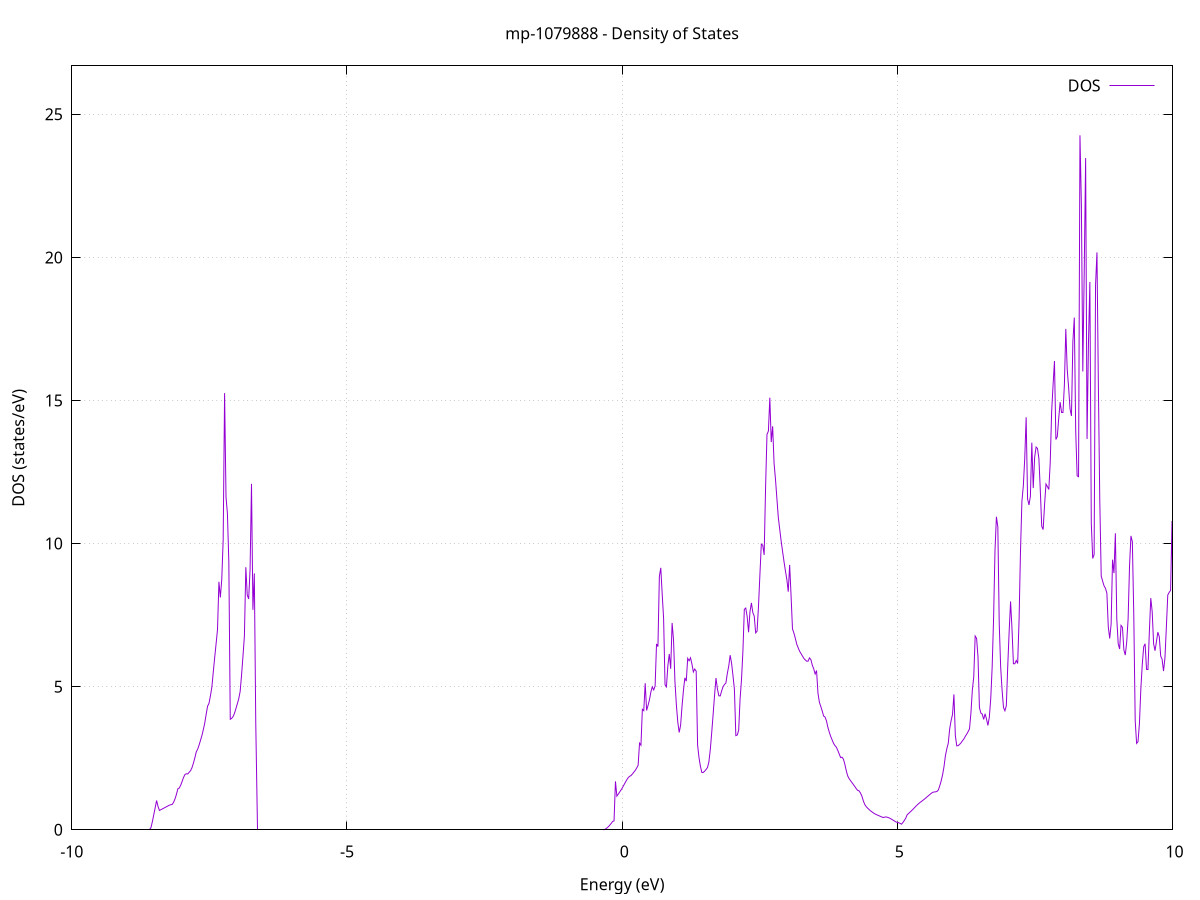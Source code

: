 set title 'mp-1079888 - Density of States'
set xlabel 'Energy (eV)'
set ylabel 'DOS (states/eV)'
set grid
set xrange [-10:10]
set yrange [0:26.694]
set xzeroaxis lt -1
set terminal png size 800,600
set output 'mp-1079888_dos_gnuplot.png'
plot '-' using 1:2 with lines title 'DOS'
-29.327800 0.000000
-29.302000 0.000000
-29.276300 0.000000
-29.250600 0.000000
-29.224800 0.000000
-29.199100 0.000000
-29.173400 0.000000
-29.147600 0.000000
-29.121900 0.000000
-29.096200 0.000000
-29.070400 0.000000
-29.044700 0.000000
-29.019000 0.000000
-28.993200 0.000000
-28.967500 0.000000
-28.941800 0.000000
-28.916000 0.000000
-28.890300 0.000000
-28.864600 0.000000
-28.838800 0.000000
-28.813100 0.000000
-28.787400 0.000000
-28.761600 0.000000
-28.735900 0.000000
-28.710200 0.000000
-28.684400 0.000000
-28.658700 0.000000
-28.633000 0.000000
-28.607200 0.000000
-28.581500 0.000000
-28.555800 0.000000
-28.530000 0.000000
-28.504300 0.000000
-28.478600 0.000000
-28.452900 0.000000
-28.427100 0.000000
-28.401400 0.000000
-28.375700 0.000000
-28.349900 0.000000
-28.324200 0.000000
-28.298500 0.000000
-28.272700 0.000000
-28.247000 0.000000
-28.221300 0.000000
-28.195500 0.000000
-28.169800 0.000000
-28.144100 0.000000
-28.118300 0.000000
-28.092600 0.000000
-28.066900 0.000000
-28.041100 0.000000
-28.015400 0.000000
-27.989700 0.000000
-27.963900 0.000000
-27.938200 0.000000
-27.912500 0.000000
-27.886700 0.000000
-27.861000 0.000000
-27.835300 0.000000
-27.809500 0.000000
-27.783800 0.000000
-27.758100 0.000000
-27.732300 0.000000
-27.706600 0.000000
-27.680900 0.000000
-27.655100 0.000000
-27.629400 0.000000
-27.603700 0.000000
-27.578000 0.000000
-27.552200 0.000000
-27.526500 0.000000
-27.500800 0.000000
-27.475000 0.000000
-27.449300 0.000000
-27.423600 0.000000
-27.397800 0.000000
-27.372100 0.000000
-27.346400 0.000000
-27.320600 0.000000
-27.294900 0.000000
-27.269200 0.000000
-27.243400 0.000000
-27.217700 0.000000
-27.192000 0.000000
-27.166200 0.000000
-27.140500 0.000000
-27.114800 0.000000
-27.089000 0.000000
-27.063300 0.000000
-27.037600 0.000000
-27.011800 0.000000
-26.986100 36.687000
-26.960400 0.000000
-26.934600 0.000000
-26.908900 52.668800
-26.883200 40.548300
-26.857400 65.509100
-26.831700 0.000000
-26.806000 0.000000
-26.780200 0.000000
-26.754500 0.000000
-26.728800 0.000000
-26.703100 137.038200
-26.677300 103.088800
-26.651600 95.993800
-26.625900 0.000000
-26.600100 0.000000
-26.574400 34.511400
-26.548700 50.855700
-26.522900 176.183800
-26.497200 0.000000
-26.471500 0.000000
-26.445700 0.000000
-26.420000 0.000000
-26.394300 0.000000
-26.368500 0.000000
-26.342800 0.000000
-26.317100 0.000000
-26.291300 0.000000
-26.265600 0.000000
-26.239900 0.000000
-26.214100 0.000000
-26.188400 0.000000
-26.162700 0.000000
-26.136900 0.000000
-26.111200 0.000000
-26.085500 0.000000
-26.059700 0.000000
-26.034000 0.000000
-26.008300 0.000000
-25.982500 0.000000
-25.956800 0.000000
-25.931100 0.000000
-25.905300 0.000000
-25.879600 0.000000
-25.853900 0.000000
-25.828200 0.000000
-25.802400 0.000000
-25.776700 0.000000
-25.751000 0.000000
-25.725200 0.000000
-25.699500 0.000000
-25.673800 0.000000
-25.648000 0.000000
-25.622300 0.000000
-25.596600 0.000000
-25.570800 0.000000
-25.545100 0.000000
-25.519400 0.000000
-25.493600 0.000000
-25.467900 0.000000
-25.442200 0.000000
-25.416400 0.000000
-25.390700 0.000000
-25.365000 0.000000
-25.339200 0.000000
-25.313500 0.000000
-25.287800 0.000000
-25.262000 0.000000
-25.236300 0.000000
-25.210600 0.000000
-25.184800 0.000000
-25.159100 0.000000
-25.133400 0.000000
-25.107600 0.000000
-25.081900 0.000000
-25.056200 0.000000
-25.030400 0.000000
-25.004700 0.000000
-24.979000 0.000000
-24.953300 0.000000
-24.927500 0.000000
-24.901800 0.000000
-24.876100 0.000000
-24.850300 0.000000
-24.824600 0.000000
-24.798900 0.000000
-24.773100 0.000000
-24.747400 0.000000
-24.721700 0.000000
-24.695900 0.000000
-24.670200 0.000000
-24.644500 0.000000
-24.618700 0.000000
-24.593000 0.000000
-24.567300 0.000000
-24.541500 0.000000
-24.515800 0.000000
-24.490100 0.000000
-24.464300 0.000000
-24.438600 0.000000
-24.412900 0.000000
-24.387100 0.000000
-24.361400 0.000000
-24.335700 0.000000
-24.309900 0.000000
-24.284200 0.000000
-24.258500 0.000000
-24.232700 0.000000
-24.207000 0.000000
-24.181300 0.000000
-24.155500 0.000000
-24.129800 0.000000
-24.104100 0.000000
-24.078400 0.000000
-24.052600 0.000000
-24.026900 0.000000
-24.001200 0.000000
-23.975400 0.000000
-23.949700 0.000000
-23.924000 0.000000
-23.898200 0.000000
-23.872500 0.000000
-23.846800 0.000000
-23.821000 0.000000
-23.795300 0.000000
-23.769600 0.000000
-23.743800 0.000000
-23.718100 0.000000
-23.692400 0.000000
-23.666600 0.000000
-23.640900 0.000000
-23.615200 0.000000
-23.589400 0.000000
-23.563700 0.000000
-23.538000 0.000000
-23.512200 0.000000
-23.486500 0.000000
-23.460800 0.000000
-23.435000 0.000000
-23.409300 0.000000
-23.383600 0.000000
-23.357800 0.000000
-23.332100 0.000000
-23.306400 0.000000
-23.280600 0.000000
-23.254900 0.000000
-23.229200 0.000000
-23.203500 0.000000
-23.177700 0.000000
-23.152000 0.000000
-23.126300 0.000000
-23.100500 0.000000
-23.074800 0.000000
-23.049100 0.000000
-23.023300 0.000000
-22.997600 0.000000
-22.971900 0.000000
-22.946100 0.000000
-22.920400 0.000000
-22.894700 0.000000
-22.868900 0.000000
-22.843200 0.000000
-22.817500 0.000000
-22.791700 0.000000
-22.766000 0.000000
-22.740300 0.000000
-22.714500 0.000000
-22.688800 0.000000
-22.663100 0.000000
-22.637300 0.000000
-22.611600 0.000000
-22.585900 0.000000
-22.560100 0.000000
-22.534400 0.000000
-22.508700 0.000000
-22.482900 0.000000
-22.457200 0.000000
-22.431500 0.000000
-22.405700 0.000000
-22.380000 0.000000
-22.354300 0.000000
-22.328600 0.000000
-22.302800 0.000000
-22.277100 0.000000
-22.251400 0.000000
-22.225600 0.000000
-22.199900 0.000000
-22.174200 0.000000
-22.148400 0.000000
-22.122700 0.000000
-22.097000 0.000000
-22.071200 0.000000
-22.045500 0.000000
-22.019800 0.000000
-21.994000 0.000000
-21.968300 0.000000
-21.942600 0.000000
-21.916800 0.000000
-21.891100 0.000000
-21.865400 0.000000
-21.839600 0.000000
-21.813900 0.000000
-21.788200 0.000000
-21.762400 0.000000
-21.736700 0.000000
-21.711000 0.000000
-21.685200 0.000000
-21.659500 0.000000
-21.633800 0.000000
-21.608000 0.000000
-21.582300 0.000000
-21.556600 0.000000
-21.530800 0.000000
-21.505100 0.000000
-21.479400 0.000000
-21.453700 0.000000
-21.427900 0.000000
-21.402200 0.000000
-21.376500 0.000000
-21.350700 0.000000
-21.325000 0.000000
-21.299300 0.000000
-21.273500 0.000000
-21.247800 0.000000
-21.222100 0.000000
-21.196300 0.000000
-21.170600 0.000000
-21.144900 0.000000
-21.119100 0.000000
-21.093400 0.000000
-21.067700 0.000000
-21.041900 0.000000
-21.016200 0.000000
-20.990500 0.000000
-20.964700 0.000000
-20.939000 0.000000
-20.913300 0.000000
-20.887500 0.000000
-20.861800 0.000000
-20.836100 0.000000
-20.810300 0.000000
-20.784600 0.000000
-20.758900 0.000000
-20.733100 0.000000
-20.707400 0.000000
-20.681700 0.000000
-20.655900 0.000000
-20.630200 0.000000
-20.604500 0.000000
-20.578800 0.000000
-20.553000 0.000000
-20.527300 0.000000
-20.501600 0.000000
-20.475800 0.000000
-20.450100 0.000000
-20.424400 0.000000
-20.398600 0.000000
-20.372900 0.000000
-20.347200 0.000000
-20.321400 0.000000
-20.295700 0.000000
-20.270000 0.000000
-20.244200 0.000000
-20.218500 0.000000
-20.192800 0.000000
-20.167000 0.000000
-20.141300 0.000000
-20.115600 0.000000
-20.089800 0.000000
-20.064100 0.000000
-20.038400 0.000000
-20.012600 0.000000
-19.986900 0.000000
-19.961200 0.000000
-19.935400 0.000000
-19.909700 0.000000
-19.884000 0.000000
-19.858200 0.000000
-19.832500 0.000000
-19.806800 0.000000
-19.781000 0.000000
-19.755300 0.000000
-19.729600 0.000000
-19.703900 0.000000
-19.678100 0.000000
-19.652400 0.000000
-19.626700 0.000000
-19.600900 0.000000
-19.575200 0.000000
-19.549500 0.000000
-19.523700 0.000000
-19.498000 0.000000
-19.472300 0.000000
-19.446500 0.000000
-19.420800 0.000000
-19.395100 0.000000
-19.369300 0.000000
-19.343600 0.000000
-19.317900 0.000000
-19.292100 0.000000
-19.266400 0.000000
-19.240700 0.000000
-19.214900 0.000000
-19.189200 0.000000
-19.163500 0.000000
-19.137700 0.000000
-19.112000 0.000000
-19.086300 0.000000
-19.060500 0.000000
-19.034800 0.000000
-19.009100 0.000000
-18.983300 0.000000
-18.957600 0.000000
-18.931900 0.000000
-18.906100 0.000000
-18.880400 0.000000
-18.854700 0.000000
-18.829000 0.000000
-18.803200 0.000000
-18.777500 0.000000
-18.751800 0.000000
-18.726000 0.000000
-18.700300 0.000000
-18.674600 0.000000
-18.648800 0.000000
-18.623100 0.000000
-18.597400 0.000000
-18.571600 0.000000
-18.545900 0.000000
-18.520200 0.000000
-18.494400 0.000000
-18.468700 0.000000
-18.443000 0.000000
-18.417200 0.000000
-18.391500 0.000000
-18.365800 0.000000
-18.340000 0.000000
-18.314300 0.000000
-18.288600 0.000000
-18.262800 0.000000
-18.237100 0.000000
-18.211400 0.000000
-18.185600 0.000000
-18.159900 0.000000
-18.134200 0.000000
-18.108400 0.000000
-18.082700 0.000000
-18.057000 0.000000
-18.031200 0.000000
-18.005500 0.000000
-17.979800 0.000000
-17.954000 0.000000
-17.928300 0.000000
-17.902600 0.000000
-17.876900 0.000000
-17.851100 0.000000
-17.825400 0.000000
-17.799700 0.000000
-17.773900 0.000000
-17.748200 0.000000
-17.722500 0.000000
-17.696700 0.000000
-17.671000 0.000000
-17.645300 0.000000
-17.619500 0.000000
-17.593800 0.000000
-17.568100 0.000000
-17.542300 0.000000
-17.516600 0.000000
-17.490900 0.000000
-17.465100 0.000000
-17.439400 0.000000
-17.413700 0.000000
-17.387900 0.000000
-17.362200 0.000000
-17.336500 0.000000
-17.310700 0.000000
-17.285000 0.000000
-17.259300 0.000000
-17.233500 0.000000
-17.207800 0.000000
-17.182100 0.000000
-17.156300 0.000000
-17.130600 0.000000
-17.104900 0.000000
-17.079100 0.000000
-17.053400 0.000000
-17.027700 0.000000
-17.002000 0.000000
-16.976200 0.000000
-16.950500 0.000000
-16.924800 0.000000
-16.899000 0.000000
-16.873300 0.000000
-16.847600 0.000000
-16.821800 0.000000
-16.796100 0.000000
-16.770400 0.000000
-16.744600 0.000000
-16.718900 0.000000
-16.693200 0.000000
-16.667400 0.000000
-16.641700 0.000000
-16.616000 0.000000
-16.590200 0.000000
-16.564500 0.000000
-16.538800 0.000000
-16.513000 0.000000
-16.487300 0.000000
-16.461600 0.000000
-16.435800 0.000000
-16.410100 0.000000
-16.384400 0.000000
-16.358600 0.000000
-16.332900 0.000000
-16.307200 0.000000
-16.281400 0.000000
-16.255700 0.000000
-16.230000 0.000000
-16.204200 0.000000
-16.178500 0.000000
-16.152800 0.000000
-16.127100 0.000000
-16.101300 0.000000
-16.075600 0.000000
-16.049900 0.000000
-16.024100 0.000000
-15.998400 0.000000
-15.972700 0.000000
-15.946900 0.000000
-15.921200 0.000000
-15.895500 0.000000
-15.869700 0.000000
-15.844000 0.000000
-15.818300 0.000000
-15.792500 0.000000
-15.766800 0.000000
-15.741100 0.000000
-15.715300 0.000000
-15.689600 0.000000
-15.663900 0.000000
-15.638100 0.000000
-15.612400 0.000000
-15.586700 0.000000
-15.560900 0.000000
-15.535200 0.000000
-15.509500 0.000000
-15.483700 0.000000
-15.458000 0.000000
-15.432300 0.000000
-15.406500 0.000000
-15.380800 0.000000
-15.355100 0.000000
-15.329300 0.000000
-15.303600 0.000000
-15.277900 0.000000
-15.252200 0.000000
-15.226400 0.000000
-15.200700 0.000000
-15.175000 0.000000
-15.149200 0.000000
-15.123500 0.000000
-15.097800 0.000000
-15.072000 0.000000
-15.046300 0.000000
-15.020600 0.000000
-14.994800 0.000000
-14.969100 0.000000
-14.943400 0.000000
-14.917600 0.000000
-14.891900 0.000000
-14.866200 0.000000
-14.840400 0.000000
-14.814700 0.000000
-14.789000 0.000000
-14.763200 0.000000
-14.737500 0.000000
-14.711800 0.000000
-14.686000 0.000000
-14.660300 0.000000
-14.634600 0.000000
-14.608800 0.000000
-14.583100 0.000000
-14.557400 0.000000
-14.531600 0.000000
-14.505900 0.000000
-14.480200 0.000000
-14.454400 0.000000
-14.428700 0.000000
-14.403000 0.000000
-14.377300 0.000000
-14.351500 0.000000
-14.325800 0.000000
-14.300100 0.000000
-14.274300 0.000000
-14.248600 0.000000
-14.222900 0.000000
-14.197100 0.000000
-14.171400 0.000000
-14.145700 0.000000
-14.119900 0.000000
-14.094200 0.000000
-14.068500 0.000000
-14.042700 0.000000
-14.017000 0.000000
-13.991300 0.000000
-13.965500 0.000000
-13.939800 0.000000
-13.914100 0.000000
-13.888300 0.000000
-13.862600 0.000000
-13.836900 0.000000
-13.811100 0.000000
-13.785400 0.000000
-13.759700 0.000000
-13.733900 0.000000
-13.708200 0.000000
-13.682500 0.000000
-13.656700 0.000000
-13.631000 0.000000
-13.605300 0.000000
-13.579500 0.000000
-13.553800 0.000000
-13.528100 0.000000
-13.502400 0.000000
-13.476600 0.000000
-13.450900 0.000000
-13.425200 0.000000
-13.399400 0.000000
-13.373700 0.000000
-13.348000 0.000000
-13.322200 0.000000
-13.296500 0.000000
-13.270800 0.000000
-13.245000 0.000000
-13.219300 0.000000
-13.193600 0.000000
-13.167800 0.000000
-13.142100 0.000000
-13.116400 0.000000
-13.090600 0.000000
-13.064900 0.000000
-13.039200 0.000000
-13.013400 0.000000
-12.987700 0.000000
-12.962000 0.000000
-12.936200 0.000000
-12.910500 0.000000
-12.884800 0.000000
-12.859000 0.000000
-12.833300 0.000000
-12.807600 0.000000
-12.781800 0.000000
-12.756100 0.000000
-12.730400 0.000000
-12.704600 0.000000
-12.678900 0.000000
-12.653200 0.000000
-12.627500 0.000000
-12.601700 0.000000
-12.576000 0.000000
-12.550300 0.000000
-12.524500 0.000000
-12.498800 0.000000
-12.473100 0.000000
-12.447300 0.000000
-12.421600 0.000000
-12.395900 0.000000
-12.370100 0.000000
-12.344400 0.000000
-12.318700 0.000000
-12.292900 0.000000
-12.267200 0.000000
-12.241500 0.000000
-12.215700 0.000000
-12.190000 0.000000
-12.164300 0.000000
-12.138500 0.000000
-12.112800 0.000000
-12.087100 0.000000
-12.061300 0.000000
-12.035600 0.000000
-12.009900 0.000000
-11.984100 0.000000
-11.958400 0.000000
-11.932700 0.000000
-11.906900 0.000000
-11.881200 0.000000
-11.855500 0.000000
-11.829700 0.000000
-11.804000 0.000000
-11.778300 0.000000
-11.752600 0.000000
-11.726800 0.000000
-11.701100 0.000000
-11.675400 0.000000
-11.649600 0.000000
-11.623900 0.000000
-11.598200 0.000000
-11.572400 0.000000
-11.546700 0.000000
-11.521000 0.000000
-11.495200 0.000000
-11.469500 0.000000
-11.443800 0.000000
-11.418000 0.000000
-11.392300 0.000000
-11.366600 0.000000
-11.340800 0.000000
-11.315100 0.000000
-11.289400 0.000000
-11.263600 0.000000
-11.237900 0.000000
-11.212200 0.000000
-11.186400 0.000000
-11.160700 0.000000
-11.135000 0.000000
-11.109200 0.000000
-11.083500 0.000000
-11.057800 0.000000
-11.032000 0.000000
-11.006300 0.000000
-10.980600 0.000000
-10.954800 0.000000
-10.929100 0.000000
-10.903400 0.000000
-10.877700 0.000000
-10.851900 0.000000
-10.826200 0.000000
-10.800500 0.000000
-10.774700 0.000000
-10.749000 0.000000
-10.723300 0.000000
-10.697500 0.000000
-10.671800 0.000000
-10.646100 0.000000
-10.620300 0.000000
-10.594600 0.000000
-10.568900 0.000000
-10.543100 0.000000
-10.517400 0.000000
-10.491700 0.000000
-10.465900 0.000000
-10.440200 0.000000
-10.414500 0.000000
-10.388700 0.000000
-10.363000 0.000000
-10.337300 0.000000
-10.311500 0.000000
-10.285800 0.000000
-10.260100 0.000000
-10.234300 0.000000
-10.208600 0.000000
-10.182900 0.000000
-10.157100 0.000000
-10.131400 0.000000
-10.105700 0.000000
-10.079900 0.000000
-10.054200 0.000000
-10.028500 0.000000
-10.002800 0.000000
-9.977000 0.000000
-9.951300 0.000000
-9.925600 0.000000
-9.899800 0.000000
-9.874100 0.000000
-9.848400 0.000000
-9.822600 0.000000
-9.796900 0.000000
-9.771200 0.000000
-9.745400 0.000000
-9.719700 0.000000
-9.694000 0.000000
-9.668200 0.000000
-9.642500 0.000000
-9.616800 0.000000
-9.591000 0.000000
-9.565300 0.000000
-9.539600 0.000000
-9.513800 0.000000
-9.488100 0.000000
-9.462400 0.000000
-9.436600 0.000000
-9.410900 0.000000
-9.385200 0.000000
-9.359400 0.000000
-9.333700 0.000000
-9.308000 0.000000
-9.282200 0.000000
-9.256500 0.000000
-9.230800 0.000000
-9.205000 0.000000
-9.179300 0.000000
-9.153600 0.000000
-9.127900 0.000000
-9.102100 0.000000
-9.076400 0.000000
-9.050700 0.000000
-9.024900 0.000000
-8.999200 0.000000
-8.973500 0.000000
-8.947700 0.000000
-8.922000 0.000000
-8.896300 0.000000
-8.870500 0.000000
-8.844800 0.000000
-8.819100 0.000000
-8.793300 0.000000
-8.767600 0.000000
-8.741900 0.000000
-8.716100 0.000000
-8.690400 0.000000
-8.664700 0.000000
-8.638900 0.000000
-8.613200 0.000000
-8.587500 0.000000
-8.561700 0.074500
-8.536000 0.280900
-8.510300 0.528000
-8.484500 0.775300
-8.458800 1.022700
-8.433100 0.814500
-8.407300 0.674700
-8.381600 0.701100
-8.355900 0.727500
-8.330100 0.753800
-8.304400 0.780200
-8.278700 0.806600
-8.253000 0.832900
-8.227200 0.859300
-8.201500 0.875100
-8.175800 0.885600
-8.150000 0.962300
-8.124300 1.080700
-8.098600 1.236600
-8.072800 1.432100
-8.047100 1.457700
-8.021400 1.554400
-7.995600 1.689200
-7.969900 1.828000
-7.944200 1.929100
-7.918400 1.958800
-7.892700 1.950900
-7.867000 2.011000
-7.841200 2.067600
-7.815500 2.171100
-7.789800 2.331100
-7.764000 2.514000
-7.738300 2.721300
-7.712600 2.818800
-7.686800 2.962200
-7.661100 3.126900
-7.635400 3.296200
-7.609600 3.500500
-7.583900 3.732600
-7.558200 4.038600
-7.532400 4.319000
-7.506700 4.419500
-7.481000 4.680700
-7.455200 4.981400
-7.429500 5.507100
-7.403800 6.016000
-7.378000 6.500800
-7.352300 6.996300
-7.326600 8.667000
-7.300900 8.118000
-7.275100 8.742700
-7.249400 10.132300
-7.223700 15.257000
-7.197900 11.627600
-7.172200 11.050800
-7.146500 9.341700
-7.120700 3.861400
-7.095000 3.894100
-7.069300 3.956300
-7.043500 4.069400
-7.017800 4.235000
-6.992100 4.400800
-6.966300 4.581100
-6.940600 4.837400
-6.914900 5.416400
-6.889100 6.078800
-6.863400 6.778800
-6.837700 9.175200
-6.811900 8.202400
-6.786200 8.065900
-6.760500 9.095900
-6.734700 12.088600
-6.709000 7.686200
-6.683300 8.957700
-6.657500 3.755300
-6.631800 0.000000
-6.606100 0.000000
-6.580300 0.000000
-6.554600 0.000000
-6.528900 0.000000
-6.503100 0.000000
-6.477400 0.000000
-6.451700 0.000000
-6.426000 0.000000
-6.400200 0.000000
-6.374500 0.000000
-6.348800 0.000000
-6.323000 0.000000
-6.297300 0.000000
-6.271600 0.000000
-6.245800 0.000000
-6.220100 0.000000
-6.194400 0.000000
-6.168600 0.000000
-6.142900 0.000000
-6.117200 0.000000
-6.091400 0.000000
-6.065700 0.000000
-6.040000 0.000000
-6.014200 0.000000
-5.988500 0.000000
-5.962800 0.000000
-5.937000 0.000000
-5.911300 0.000000
-5.885600 0.000000
-5.859800 0.000000
-5.834100 0.000000
-5.808400 0.000000
-5.782600 0.000000
-5.756900 0.000000
-5.731200 0.000000
-5.705400 0.000000
-5.679700 0.000000
-5.654000 0.000000
-5.628200 0.000000
-5.602500 0.000000
-5.576800 0.000000
-5.551100 0.000000
-5.525300 0.000000
-5.499600 0.000000
-5.473900 0.000000
-5.448100 0.000000
-5.422400 0.000000
-5.396700 0.000000
-5.370900 0.000000
-5.345200 0.000000
-5.319500 0.000000
-5.293700 0.000000
-5.268000 0.000000
-5.242300 0.000000
-5.216500 0.000000
-5.190800 0.000000
-5.165100 0.000000
-5.139300 0.000000
-5.113600 0.000000
-5.087900 0.000000
-5.062100 0.000000
-5.036400 0.000000
-5.010700 0.000000
-4.984900 0.000000
-4.959200 0.000000
-4.933500 0.000000
-4.907700 0.000000
-4.882000 0.000000
-4.856300 0.000000
-4.830500 0.000000
-4.804800 0.000000
-4.779100 0.000000
-4.753300 0.000000
-4.727600 0.000000
-4.701900 0.000000
-4.676200 0.000000
-4.650400 0.000000
-4.624700 0.000000
-4.599000 0.000000
-4.573200 0.000000
-4.547500 0.000000
-4.521800 0.000000
-4.496000 0.000000
-4.470300 0.000000
-4.444600 0.000000
-4.418800 0.000000
-4.393100 0.000000
-4.367400 0.000000
-4.341600 0.000000
-4.315900 0.000000
-4.290200 0.000000
-4.264400 0.000000
-4.238700 0.000000
-4.213000 0.000000
-4.187200 0.000000
-4.161500 0.000000
-4.135800 0.000000
-4.110000 0.000000
-4.084300 0.000000
-4.058600 0.000000
-4.032800 0.000000
-4.007100 0.000000
-3.981400 0.000000
-3.955600 0.000000
-3.929900 0.000000
-3.904200 0.000000
-3.878400 0.000000
-3.852700 0.000000
-3.827000 0.000000
-3.801300 0.000000
-3.775500 0.000000
-3.749800 0.000000
-3.724100 0.000000
-3.698300 0.000000
-3.672600 0.000000
-3.646900 0.000000
-3.621100 0.000000
-3.595400 0.000000
-3.569700 0.000000
-3.543900 0.000000
-3.518200 0.000000
-3.492500 0.000000
-3.466700 0.000000
-3.441000 0.000000
-3.415300 0.000000
-3.389500 0.000000
-3.363800 0.000000
-3.338100 0.000000
-3.312300 0.000000
-3.286600 0.000000
-3.260900 0.000000
-3.235100 0.000000
-3.209400 0.000000
-3.183700 0.000000
-3.157900 0.000000
-3.132200 0.000000
-3.106500 0.000000
-3.080700 0.000000
-3.055000 0.000000
-3.029300 0.000000
-3.003500 0.000000
-2.977800 0.000000
-2.952100 0.000000
-2.926400 0.000000
-2.900600 0.000000
-2.874900 0.000000
-2.849200 0.000000
-2.823400 0.000000
-2.797700 0.000000
-2.772000 0.000000
-2.746200 0.000000
-2.720500 0.000000
-2.694800 0.000000
-2.669000 0.000000
-2.643300 0.000000
-2.617600 0.000000
-2.591800 0.000000
-2.566100 0.000000
-2.540400 0.000000
-2.514600 0.000000
-2.488900 0.000000
-2.463200 0.000000
-2.437400 0.000000
-2.411700 0.000000
-2.386000 0.000000
-2.360200 0.000000
-2.334500 0.000000
-2.308800 0.000000
-2.283000 0.000000
-2.257300 0.000000
-2.231600 0.000000
-2.205800 0.000000
-2.180100 0.000000
-2.154400 0.000000
-2.128600 0.000000
-2.102900 0.000000
-2.077200 0.000000
-2.051500 0.000000
-2.025700 0.000000
-2.000000 0.000000
-1.974300 0.000000
-1.948500 0.000000
-1.922800 0.000000
-1.897100 0.000000
-1.871300 0.000000
-1.845600 0.000000
-1.819900 0.000000
-1.794100 0.000000
-1.768400 0.000000
-1.742700 0.000000
-1.716900 0.000000
-1.691200 0.000000
-1.665500 0.000000
-1.639700 0.000000
-1.614000 0.000000
-1.588300 0.000000
-1.562500 0.000000
-1.536800 0.000000
-1.511100 0.000000
-1.485300 0.000000
-1.459600 0.000000
-1.433900 0.000000
-1.408100 0.000000
-1.382400 0.000000
-1.356700 0.000000
-1.330900 0.000000
-1.305200 0.000000
-1.279500 0.000000
-1.253700 0.000000
-1.228000 0.000000
-1.202300 0.000000
-1.176600 0.000000
-1.150800 0.000000
-1.125100 0.000000
-1.099400 0.000000
-1.073600 0.000000
-1.047900 0.000000
-1.022200 0.000000
-0.996400 0.000000
-0.970700 0.000000
-0.945000 0.000000
-0.919200 0.000000
-0.893500 0.000000
-0.867800 0.000000
-0.842000 0.000000
-0.816300 0.000000
-0.790600 0.000000
-0.764800 0.000000
-0.739100 0.000000
-0.713400 0.000000
-0.687600 0.000000
-0.661900 0.000000
-0.636200 0.000000
-0.610400 0.000000
-0.584700 0.000000
-0.559000 0.000000
-0.533200 0.000000
-0.507500 0.000000
-0.481800 0.000000
-0.456000 0.000000
-0.430300 0.000000
-0.404600 0.000000
-0.378800 0.000000
-0.353100 0.000000
-0.327400 0.003100
-0.301700 0.027600
-0.275900 0.063700
-0.250200 0.109100
-0.224500 0.163000
-0.198700 0.223200
-0.173000 0.289200
-0.147300 0.310400
-0.121500 1.691900
-0.095800 1.174600
-0.070100 1.246900
-0.044300 1.320800
-0.018600 1.396400
0.007100 1.477400
0.032900 1.570100
0.058600 1.660800
0.084300 1.747600
0.110100 1.819900
0.135800 1.870300
0.161500 1.891300
0.187300 1.953300
0.213000 2.015000
0.238700 2.075100
0.264500 2.160600
0.290200 2.252600
0.315900 3.026800
0.341700 2.954600
0.367400 4.211300
0.393100 4.161500
0.418900 5.120200
0.444600 4.169000
0.470300 4.343400
0.496100 4.541000
0.521800 4.812000
0.547500 4.995200
0.573200 4.887700
0.599000 5.019500
0.624700 6.494200
0.650400 6.401000
0.676200 8.850900
0.701900 9.153200
0.727600 8.244600
0.753400 7.381900
0.779100 5.071700
0.804800 4.994700
0.830600 5.732600
0.856300 6.143300
0.882000 5.626700
0.907800 7.226900
0.933500 6.645300
0.959200 5.195900
0.985000 4.371800
1.010700 3.766900
1.036400 3.401500
1.062200 3.651100
1.087900 4.309300
1.113600 4.867400
1.139400 5.310100
1.165100 5.191500
1.190800 5.991000
1.216600 5.903300
1.242300 6.010000
1.268000 5.791800
1.293800 5.514400
1.319500 5.618100
1.345200 5.542700
1.371000 2.959800
1.396700 2.516200
1.422400 2.214600
1.448100 2.002900
1.473900 2.002300
1.499600 2.049900
1.525300 2.107800
1.551100 2.175800
1.576800 2.381000
1.602500 2.816700
1.628300 3.415900
1.654000 4.053800
1.679700 4.713300
1.705500 5.301200
1.731200 4.916700
1.756900 4.680900
1.782700 4.678600
1.808400 4.855400
1.834100 5.002200
1.859900 5.076500
1.885600 5.132100
1.911300 5.465500
1.937100 5.720600
1.962800 6.099700
1.988500 5.820600
2.014300 5.382800
2.040000 4.902500
2.065700 3.290700
2.091500 3.310700
2.117200 3.474600
2.142900 4.566500
2.168700 5.248700
2.194400 6.241200
2.220100 7.704000
2.245900 7.748300
2.271600 7.452400
2.297300 6.903100
2.323000 7.624100
2.348800 7.929000
2.374500 7.590400
2.400200 7.464500
2.426000 6.881300
2.451700 6.937700
2.477400 7.811100
2.503200 8.913700
2.528900 9.983200
2.554600 9.945900
2.580400 9.605600
2.606100 11.956300
2.631800 13.817900
2.657600 13.930600
2.683300 15.099500
2.709000 13.549700
2.734800 14.099100
2.760500 12.810000
2.786200 12.247700
2.812000 11.573100
2.837700 10.912500
2.863400 10.496900
2.889200 10.090700
2.914900 9.728900
2.940600 9.376600
2.966400 9.050700
2.992100 8.754300
3.017800 8.319300
3.043600 9.255700
3.069300 8.185600
3.095000 7.018900
3.120800 6.877000
3.146500 6.691500
3.172200 6.486500
3.197900 6.361400
3.223700 6.243700
3.249400 6.159700
3.275100 6.075700
3.300900 5.991700
3.326600 5.937400
3.352300 5.891600
3.378100 5.890800
3.403800 6.005900
3.429500 5.946400
3.455300 5.751000
3.481000 5.623700
3.506700 5.443600
3.532500 5.564900
3.558200 4.774900
3.583900 4.455000
3.609700 4.308600
3.635400 4.152100
3.661100 3.975500
3.686900 3.936900
3.712600 3.807100
3.738300 3.578900
3.764100 3.408900
3.789800 3.261000
3.815500 3.140500
3.841300 3.018700
3.867000 2.942300
3.892700 2.883500
3.918500 2.772600
3.944200 2.645600
3.969900 2.523600
3.995700 2.535100
4.021400 2.464800
4.047100 2.285300
4.072900 2.058100
4.098600 1.882800
4.124300 1.787700
4.150000 1.716100
4.175800 1.647300
4.201500 1.581800
4.227200 1.512600
4.253000 1.438600
4.278700 1.376700
4.304400 1.360000
4.330200 1.286500
4.355900 1.177000
4.381600 1.015600
4.407400 0.886200
4.433100 0.811900
4.458800 0.759200
4.484600 0.712000
4.510300 0.668600
4.536000 0.629000
4.561800 0.593300
4.587500 0.561500
4.613200 0.535500
4.639000 0.513900
4.664700 0.492300
4.690400 0.470700
4.716200 0.449100
4.741900 0.429000
4.767600 0.440700
4.793400 0.448900
4.819100 0.437800
4.844800 0.420500
4.870600 0.396800
4.896300 0.368100
4.922000 0.337400
4.947800 0.305700
4.973500 0.275300
4.999200 0.255500
5.024900 0.245000
5.050700 0.222400
5.076400 0.195900
5.102100 0.255900
5.127900 0.326300
5.153600 0.410300
5.179300 0.524200
5.205100 0.569300
5.230800 0.615800
5.256500 0.663600
5.282300 0.712600
5.308000 0.763000
5.333700 0.814600
5.359500 0.864100
5.385200 0.910200
5.410900 0.951800
5.436700 0.988200
5.462400 1.025600
5.488100 1.064900
5.513900 1.106200
5.539600 1.148100
5.565300 1.190000
5.591100 1.231900
5.616800 1.273800
5.642500 1.308800
5.668300 1.320100
5.694000 1.326100
5.719700 1.338200
5.745500 1.389900
5.771200 1.537800
5.796900 1.708900
5.822700 1.924200
5.848400 2.209900
5.874100 2.591100
5.899800 2.835800
5.925600 3.023600
5.951300 3.527600
5.977000 3.811200
6.002800 4.030000
6.028500 4.732700
6.054200 3.292800
6.080000 2.932600
6.105700 2.940900
6.131400 2.983200
6.157200 3.037100
6.182900 3.108600
6.208600 3.171200
6.234400 3.262100
6.260100 3.340000
6.285800 3.428200
6.311600 3.528000
6.337300 4.074000
6.363000 4.879000
6.388800 5.343100
6.414500 6.771400
6.440200 6.688700
6.466000 6.041300
6.491700 4.272300
6.517400 4.079800
6.543200 4.041800
6.568900 3.856000
6.594600 4.053700
6.620400 3.866500
6.646100 3.645700
6.671800 3.931900
6.697600 4.588400
6.723300 5.684800
6.749000 7.379900
6.774700 9.755300
6.800500 10.938600
6.826200 10.586800
6.851900 7.189500
6.877700 5.687500
6.903400 4.887200
6.929100 4.272900
6.954900 4.157600
6.980600 4.332800
7.006300 5.714700
7.032100 6.929500
7.057800 7.978900
7.083500 7.024300
7.109300 5.802900
7.135000 5.801100
7.160700 5.915100
7.186500 5.810800
7.212200 7.334900
7.237900 9.725500
7.263700 11.470200
7.289400 12.014400
7.315100 12.967200
7.340900 14.413300
7.366600 11.563100
7.392300 11.349800
7.418100 11.654800
7.443800 13.527500
7.469500 11.941800
7.495300 13.018100
7.521000 13.373900
7.546700 13.325800
7.572500 12.977800
7.598200 11.858800
7.623900 10.604300
7.649600 10.489300
7.675400 11.356000
7.701100 12.082500
7.726800 11.991200
7.752600 11.892100
7.778300 12.830200
7.804000 14.609800
7.829800 15.533500
7.855500 16.381300
7.881200 13.637400
7.907000 13.745200
7.932700 14.374600
7.958400 14.944800
7.984200 14.582200
8.009900 14.582500
8.035600 15.547600
8.061400 17.502800
8.087100 16.083000
8.112800 15.456700
8.138600 14.695400
8.164300 14.461200
8.190000 17.060400
8.215800 17.896700
8.241500 13.920700
8.267200 12.370300
8.293000 12.338000
8.318700 24.267100
8.344400 21.860100
8.370200 16.014700
8.395900 19.489100
8.421600 23.471100
8.447400 13.656700
8.473100 17.007600
8.498800 19.142500
8.524500 10.716500
8.550300 9.480900
8.576000 9.617600
8.601700 19.025300
8.627500 20.176200
8.653200 15.527000
8.678900 11.488100
8.704700 8.865400
8.730400 8.689400
8.756100 8.525300
8.781900 8.436300
8.807600 8.270600
8.833300 7.091100
8.859100 6.685400
8.884800 7.191000
8.910500 9.438700
8.936300 8.969500
8.962000 10.360000
8.987700 7.368400
9.013500 6.499700
9.039200 6.316800
9.064900 7.143400
9.090700 7.073900
9.116400 6.285600
9.142100 6.105500
9.167900 6.556100
9.193600 7.369600
9.219300 9.224500
9.245100 10.269300
9.270800 10.060500
9.296500 7.491800
9.322300 3.802700
9.348000 3.018500
9.373700 3.079200
9.399400 3.725100
9.425200 4.935800
9.450900 5.778500
9.476600 6.397300
9.502400 6.500000
9.528100 5.603700
9.553800 5.599800
9.579600 6.916100
9.605300 8.095300
9.631000 7.627100
9.656800 6.502200
9.682500 6.257200
9.708200 6.576200
9.734000 6.905800
9.759700 6.750100
9.785400 6.070300
9.811200 5.957300
9.836900 5.546000
9.862600 5.997900
9.888400 7.077900
9.914100 8.203200
9.939800 8.294700
9.965600 8.365900
9.991300 10.790000
10.017000 6.304800
10.042800 4.879600
10.068500 2.628600
10.094200 1.630500
10.120000 1.717900
10.145700 1.952300
10.171400 3.039400
10.197200 4.004800
10.222900 5.294900
10.248600 6.579700
10.274300 6.269200
10.300100 6.453600
10.325800 6.629400
10.351500 6.816000
10.377300 6.151800
10.403000 4.773800
10.428700 3.189500
10.454500 2.320500
10.480200 1.831900
10.505900 1.616100
10.531700 1.416300
10.557400 1.244000
10.583100 0.943900
10.608900 0.715200
10.634600 0.621600
10.660300 0.639200
10.686100 0.671800
10.711800 0.732500
10.737500 0.804600
10.763300 0.892100
10.789000 1.078000
10.814700 1.304500
10.840500 1.536000
10.866200 1.473400
10.891900 1.547000
10.917700 1.605700
10.943400 1.652100
10.969100 1.715400
10.994900 1.764400
11.020600 1.809700
11.046300 1.848400
11.072100 1.859800
11.097800 1.852800
11.123500 1.870400
11.149200 1.922800
11.175000 1.996700
11.200700 2.061600
11.226400 2.121000
11.252200 2.192300
11.277900 2.258800
11.303600 2.325400
11.329400 2.390500
11.355100 2.463400
11.380800 2.585700
11.406600 2.730500
11.432300 2.920000
11.458000 3.183600
11.483800 3.535200
11.509500 5.238800
11.535200 3.658600
11.561000 3.053600
11.586700 2.964100
11.612400 3.012900
11.638200 3.093600
11.663900 3.242600
11.689600 3.394100
11.715400 3.531000
11.741100 3.652900
11.766800 3.767400
11.792600 3.871200
11.818300 3.903200
11.844000 3.936400
11.869800 4.087200
11.895500 4.297200
11.921200 4.736000
11.947000 4.694500
11.972700 4.780500
11.998400 4.830000
12.024100 5.142700
12.049900 4.953600
12.075600 4.801900
12.101300 4.616300
12.127100 4.551200
12.152800 4.480900
12.178500 4.370800
12.204300 4.449900
12.230000 4.365800
12.255700 4.094900
12.281500 4.005400
12.307200 4.035500
12.332900 3.973400
12.358700 3.787600
12.384400 3.583500
12.410100 3.510900
12.435900 3.517700
12.461600 3.445300
12.487300 3.327100
12.513100 3.246700
12.538800 3.263900
12.564500 3.153600
12.590300 3.119300
12.616000 3.234300
12.641700 3.407600
12.667500 3.726400
12.693200 4.100900
12.718900 4.414300
12.744700 4.235700
12.770400 4.154100
12.796100 3.953100
12.821900 3.831600
12.847600 3.692300
12.873300 3.534800
12.899000 3.414300
12.924800 3.359400
12.950500 3.086000
12.976200 3.102600
13.002000 2.905800
13.027700 3.002600
13.053400 3.193200
13.079200 3.257000
13.104900 3.615500
13.130600 3.516500
13.156400 3.026500
13.182100 2.736300
13.207800 2.757800
13.233600 2.892700
13.259300 2.936800
13.285000 2.537700
13.310800 2.601700
13.336500 2.718000
13.362200 2.701900
13.388000 2.601400
13.413700 2.427600
13.439400 2.251100
13.465200 2.134200
13.490900 2.100800
13.516600 2.235000
13.542400 2.497200
13.568100 3.228700
13.593800 3.087200
13.619600 3.736000
13.645300 3.659600
13.671000 3.403000
13.696800 3.319200
13.722500 3.514700
13.748200 3.789800
13.773900 4.046500
13.799700 4.164900
13.825400 4.316300
13.851100 4.780600
13.876900 4.817200
13.902600 5.328400
13.928300 5.934100
13.954100 6.161400
13.979800 6.301500
14.005500 6.136900
14.031300 5.874100
14.057000 6.196300
14.082700 6.093800
14.108500 5.892500
14.134200 6.005900
14.159900 6.149500
14.185700 6.425300
14.211400 6.892800
14.237100 7.131200
14.262900 7.524300
14.288600 7.446100
14.314300 7.677000
14.340100 7.791000
14.365800 7.372400
14.391500 8.174000
14.417300 8.929600
14.443000 8.441400
14.468700 7.600200
14.494500 7.470700
14.520200 7.540300
14.545900 7.693600
14.571700 8.735000
14.597400 7.725400
14.623100 7.762400
14.648800 8.692300
14.674600 9.107300
14.700300 8.356800
14.726000 8.206100
14.751800 8.305800
14.777500 7.567900
14.803200 7.417400
14.829000 7.069900
14.854700 6.477200
14.880400 6.227500
14.906200 6.720400
14.931900 7.981400
14.957600 10.399400
14.983400 8.239600
15.009100 7.500600
15.034800 6.691300
15.060600 6.194800
15.086300 5.618200
15.112000 4.975800
15.137800 4.968800
15.163500 5.342000
15.189200 6.506200
15.215000 5.879200
15.240700 5.829600
15.266400 5.918600
15.292200 6.071100
15.317900 6.263200
15.343600 6.033100
15.369400 5.779500
15.395100 5.603100
15.420800 5.264000
15.446600 5.338200
15.472300 4.664800
15.498000 4.731300
15.523800 4.817500
15.549500 4.928000
15.575200 5.111200
15.600900 5.045000
15.626700 4.823900
15.652400 4.627900
15.678100 4.725700
15.703900 4.880800
15.729600 5.062800
15.755300 4.975700
15.781100 5.424300
15.806800 5.428000
15.832500 5.360100
15.858300 5.399700
15.884000 5.464200
15.909700 5.429300
15.935500 5.352600
15.961200 4.996700
15.986900 4.720600
16.012700 4.833500
16.038400 4.198100
16.064100 3.730500
16.089900 3.636000
16.115600 3.530600
16.141300 3.544900
16.167100 3.636600
16.192800 3.609700
16.218500 3.495500
16.244300 3.363300
16.270000 3.354500
16.295700 3.519000
16.321500 3.627600
16.347200 3.914500
16.372900 4.344800
16.398700 5.239600
16.424400 5.065000
16.450100 4.781200
16.475800 4.574600
16.501600 4.687100
16.527300 4.180700
16.553000 4.112900
16.578800 4.463300
16.604500 4.978400
16.630200 5.321200
16.656000 5.459500
16.681700 5.709300
16.707400 6.138400
16.733200 6.361900
16.758900 5.691900
16.784600 5.907000
16.810400 5.597600
16.836100 5.209900
16.861800 5.131900
16.887600 5.266600
16.913300 5.302300
16.939000 5.163800
16.964800 4.942800
16.990500 4.786700
17.016200 4.593900
17.042000 4.440300
17.067700 4.284300
17.093400 4.106200
17.119200 3.904500
17.144900 3.706100
17.170600 3.454500
17.196400 3.273000
17.222100 3.144400
17.247800 3.186000
17.273600 3.682800
17.299300 3.470600
17.325000 3.300400
17.350700 3.209500
17.376500 3.088200
17.402200 3.039100
17.427900 2.938500
17.453700 2.809700
17.479400 2.702200
17.505100 2.616600
17.530900 2.544400
17.556600 2.474300
17.582300 2.402400
17.608100 2.328900
17.633800 2.254700
17.659500 2.174300
17.685300 2.072700
17.711000 1.998500
17.736700 1.946600
17.762500 1.903800
17.788200 1.859000
17.813900 1.811200
17.839700 1.759000
17.865400 1.707400
17.891100 1.655300
17.916900 1.601200
17.942600 1.542800
17.968300 1.430400
17.994100 1.350900
18.019800 1.249500
18.045500 1.169100
18.071300 1.099500
18.097000 1.033600
18.122700 0.972500
18.148500 0.922000
18.174200 0.868600
18.199900 0.822600
18.225600 0.789000
18.251400 0.768100
18.277100 0.782300
18.302800 0.813300
18.328600 0.739600
18.354300 0.661400
18.380000 0.622200
18.405800 0.599800
18.431500 0.578500
18.457200 0.558300
18.483000 0.539300
18.508700 0.526800
18.534400 0.536500
18.560200 0.569300
18.585900 0.532200
18.611600 0.448400
18.637400 0.378600
18.663100 0.372900
18.688800 0.367200
18.714600 0.361500
18.740300 0.355800
18.766000 0.350200
18.791800 0.344500
18.817500 0.338900
18.843200 0.333200
18.869000 0.327600
18.894700 0.322000
18.920400 0.321100
18.946200 0.328800
18.971900 0.337300
18.997600 0.346500
19.023400 0.355400
19.049100 0.363800
19.074800 0.333400
19.100500 0.276400
19.126300 0.266700
19.152000 0.258100
19.177700 0.249900
19.203500 0.242200
19.229200 0.234800
19.254900 0.228000
19.280700 0.221500
19.306400 0.215600
19.332100 0.210100
19.357900 0.205100
19.383600 0.200600
19.409300 0.196500
19.435100 0.192900
19.460800 0.189700
19.486500 0.187600
19.512300 0.180100
19.538000 0.170100
19.563700 0.189600
19.589500 0.208900
19.615200 0.225000
19.640900 0.348200
19.666700 0.155600
19.692400 0.048300
19.718100 0.021000
19.743900 0.007100
19.769600 0.001100
19.795300 0.000000
19.821100 0.000000
19.846800 0.000000
19.872500 0.000000
19.898300 0.000000
19.924000 0.000000
19.949700 0.000000
19.975400 0.000000
20.001200 0.000000
20.026900 0.000000
20.052600 0.000000
20.078400 0.000000
20.104100 0.000000
20.129800 0.000000
20.155600 0.000000
20.181300 0.000000
20.207000 0.000000
20.232800 0.000000
20.258500 0.000000
20.284200 0.000000
20.310000 0.000000
20.335700 0.000000
20.361400 0.000000
20.387200 0.000000
20.412900 0.000000
20.438600 0.000000
20.464400 0.000000
20.490100 0.000000
20.515800 0.000000
20.541600 0.000000
20.567300 0.000000
20.593000 0.000000
20.618800 0.000000
20.644500 0.000000
20.670200 0.000000
20.696000 0.000000
20.721700 0.000000
20.747400 0.000000
20.773200 0.000000
20.798900 0.000000
20.824600 0.000000
20.850300 0.000000
20.876100 0.000000
20.901800 0.000000
20.927500 0.000000
20.953300 0.000000
20.979000 0.000000
21.004700 0.000000
21.030500 0.000000
21.056200 0.000000
21.081900 0.000000
21.107700 0.000000
21.133400 0.000000
21.159100 0.000000
21.184900 0.000000
21.210600 0.000000
21.236300 0.000000
21.262100 0.000000
21.287800 0.000000
21.313500 0.000000
21.339300 0.000000
21.365000 0.000000
21.390700 0.000000
21.416500 0.000000
21.442200 0.000000
21.467900 0.000000
21.493700 0.000000
21.519400 0.000000
21.545100 0.000000
21.570900 0.000000
21.596600 0.000000
21.622300 0.000000
21.648100 0.000000
21.673800 0.000000
21.699500 0.000000
21.725200 0.000000
21.751000 0.000000
21.776700 0.000000
21.802400 0.000000
21.828200 0.000000
21.853900 0.000000
21.879600 0.000000
21.905400 0.000000
21.931100 0.000000
21.956800 0.000000
21.982600 0.000000
22.008300 0.000000
22.034000 0.000000
22.059800 0.000000
22.085500 0.000000
22.111200 0.000000
22.137000 0.000000
e
